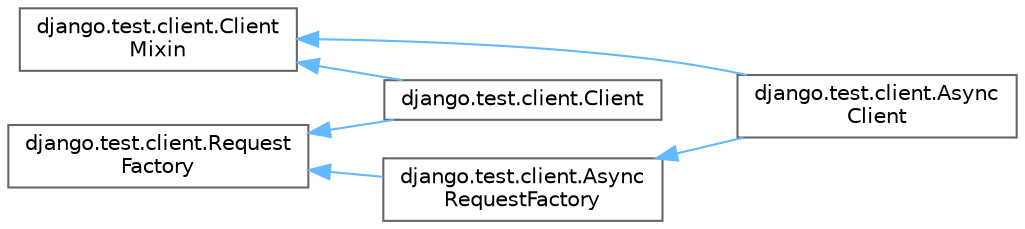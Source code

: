 digraph "Graphical Class Hierarchy"
{
 // LATEX_PDF_SIZE
  bgcolor="transparent";
  edge [fontname=Helvetica,fontsize=10,labelfontname=Helvetica,labelfontsize=10];
  node [fontname=Helvetica,fontsize=10,shape=box,height=0.2,width=0.4];
  rankdir="LR";
  Node0 [id="Node000000",label="django.test.client.Client\lMixin",height=0.2,width=0.4,color="grey40", fillcolor="white", style="filled",URL="$classdjango_1_1test_1_1client_1_1_client_mixin.html",tooltip=" "];
  Node0 -> Node1 [id="edge1634_Node000000_Node000001",dir="back",color="steelblue1",style="solid",tooltip=" "];
  Node1 [id="Node000001",label="django.test.client.Async\lClient",height=0.2,width=0.4,color="grey40", fillcolor="white", style="filled",URL="$classdjango_1_1test_1_1client_1_1_async_client.html",tooltip=" "];
  Node0 -> Node4 [id="edge1635_Node000000_Node000004",dir="back",color="steelblue1",style="solid",tooltip=" "];
  Node4 [id="Node000004",label="django.test.client.Client",height=0.2,width=0.4,color="grey40", fillcolor="white", style="filled",URL="$classdjango_1_1test_1_1client_1_1_client.html",tooltip=" "];
  Node3 [id="Node000003",label="django.test.client.Request\lFactory",height=0.2,width=0.4,color="grey40", fillcolor="white", style="filled",URL="$classdjango_1_1test_1_1client_1_1_request_factory.html",tooltip=" "];
  Node3 -> Node2 [id="edge1636_Node000003_Node000002",dir="back",color="steelblue1",style="solid",tooltip=" "];
  Node2 [id="Node000002",label="django.test.client.Async\lRequestFactory",height=0.2,width=0.4,color="grey40", fillcolor="white", style="filled",URL="$classdjango_1_1test_1_1client_1_1_async_request_factory.html",tooltip=" "];
  Node2 -> Node1 [id="edge1637_Node000002_Node000001",dir="back",color="steelblue1",style="solid",tooltip=" "];
  Node3 -> Node4 [id="edge1638_Node000003_Node000004",dir="back",color="steelblue1",style="solid",tooltip=" "];
}
